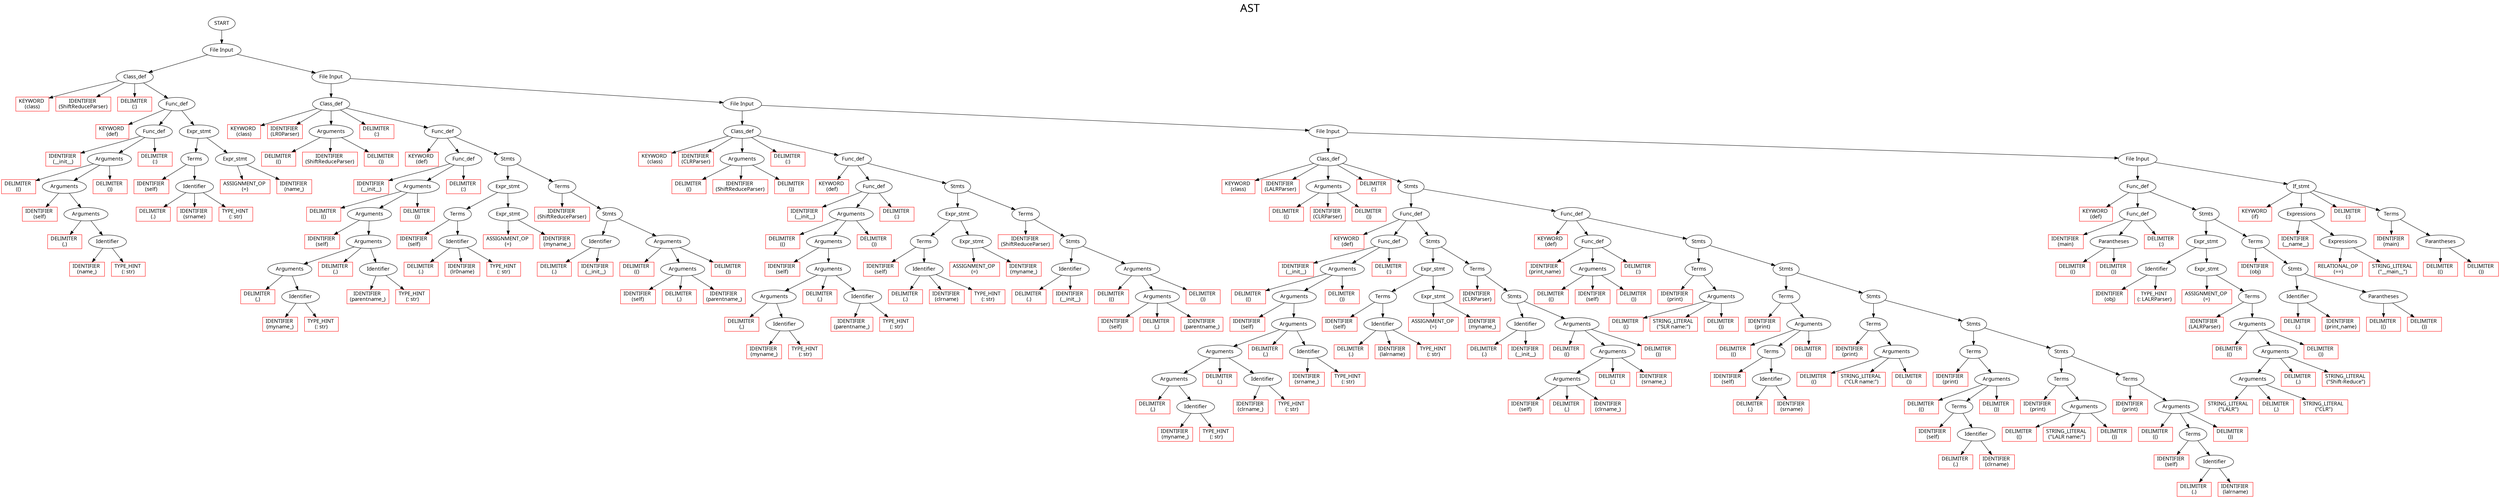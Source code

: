 digraph G{

label     = "AST"
fontname  = "Cascadia code"
fontsize  = 30
labelloc  = t

node   [ fontname="Cascadia code" ]
	725		[ style = solid label = "START"  ];
	725 -> 724
	724		[ style = solid label = "File Input"  ];
	724 -> 49
	49		[ style = solid label = "Class_def"  ];
	49 -> 0
	0		[ style = solid label = "KEYWORD 
(class)" color = red shape = rectangle ];
	49 -> 1
	1		[ style = solid label = "IDENTIFIER 
(ShiftReduceParser)" color = red shape = rectangle ];
	49 -> 2
	2		[ style = solid label = "DELIMITER 
(:)" color = red shape = rectangle ];
	49 -> 48
	48		[ style = solid label = "Func_def"  ];
	48 -> 3
	3		[ style = solid label = "KEYWORD 
(def)" color = red shape = rectangle ];
	48 -> 16
	16		[ style = solid label = "Func_def"  ];
	16 -> 4
	4		[ style = solid label = "IDENTIFIER 
(__init__)" color = red shape = rectangle ];
	16 -> 14
	14		[ style = solid label = "Arguments"  ];
	14 -> 5
	5		[ style = solid label = "DELIMITER 
(()" color = red shape = rectangle ];
	14 -> 13
	13		[ style = solid label = "Arguments"  ];
	13 -> 6
	6		[ style = solid label = "IDENTIFIER 
(self)" color = red shape = rectangle ];
	13 -> 12
	12		[ style = solid label = "Arguments"  ];
	12 -> 7
	7		[ style = solid label = "DELIMITER 
(,)" color = red shape = rectangle ];
	12 -> 10
	10		[ style = solid label = "Identifier"  ];
	10 -> 8
	8		[ style = solid label = "IDENTIFIER 
(name_)" color = red shape = rectangle ];
	10 -> 9
	9		[ style = solid label = "TYPE_HINT 
(: str)" color = red shape = rectangle ];
	14 -> 11
	11		[ style = solid label = "DELIMITER 
())" color = red shape = rectangle ];
	16 -> 15
	15		[ style = solid label = "DELIMITER 
(:)" color = red shape = rectangle ];
	48 -> 46
	46		[ style = solid label = "Expr_stmt"  ];
	46 -> 24
	24		[ style = solid label = "Terms"  ];
	24 -> 17
	17		[ style = solid label = "IDENTIFIER 
(self)" color = red shape = rectangle ];
	24 -> 21
	21		[ style = solid label = "Identifier"  ];
	21 -> 18
	18		[ style = solid label = "DELIMITER 
(.)" color = red shape = rectangle ];
	21 -> 19
	19		[ style = solid label = "IDENTIFIER 
(srname)" color = red shape = rectangle ];
	21 -> 20
	20		[ style = solid label = "TYPE_HINT 
(: str)" color = red shape = rectangle ];
	46 -> 45
	45		[ style = solid label = "Expr_stmt"  ];
	45 -> 22
	22		[ style = solid label = "ASSIGNMENT_OP 
(=)" color = red shape = rectangle ];
	45 -> 34
	34		[ style = solid label = "IDENTIFIER 
(name_)" color = red shape = rectangle ];
	724 -> 723
	723		[ style = solid label = "File Input"  ];
	723 -> 160
	160		[ style = solid label = "Class_def"  ];
	160 -> 50
	50		[ style = solid label = "KEYWORD 
(class)" color = red shape = rectangle ];
	160 -> 51
	51		[ style = solid label = "IDENTIFIER 
(LR0Parser)" color = red shape = rectangle ];
	160 -> 64
	64		[ style = solid label = "Arguments"  ];
	64 -> 52
	52		[ style = solid label = "DELIMITER 
(()" color = red shape = rectangle ];
	64 -> 53
	53		[ style = solid label = "IDENTIFIER 
(ShiftReduceParser)" color = red shape = rectangle ];
	64 -> 54
	54		[ style = solid label = "DELIMITER 
())" color = red shape = rectangle ];
	160 -> 65
	65		[ style = solid label = "DELIMITER 
(:)" color = red shape = rectangle ];
	160 -> 159
	159		[ style = solid label = "Func_def"  ];
	159 -> 66
	66		[ style = solid label = "KEYWORD 
(def)" color = red shape = rectangle ];
	159 -> 84
	84		[ style = solid label = "Func_def"  ];
	84 -> 67
	67		[ style = solid label = "IDENTIFIER 
(__init__)" color = red shape = rectangle ];
	84 -> 82
	82		[ style = solid label = "Arguments"  ];
	82 -> 68
	68		[ style = solid label = "DELIMITER 
(()" color = red shape = rectangle ];
	82 -> 81
	81		[ style = solid label = "Arguments"  ];
	81 -> 69
	69		[ style = solid label = "IDENTIFIER 
(self)" color = red shape = rectangle ];
	81 -> 80
	80		[ style = solid label = "Arguments"  ];
	80 -> 75
	75		[ style = solid label = "Arguments"  ];
	75 -> 70
	70		[ style = solid label = "DELIMITER 
(,)" color = red shape = rectangle ];
	75 -> 73
	73		[ style = solid label = "Identifier"  ];
	73 -> 71
	71		[ style = solid label = "IDENTIFIER 
(myname_)" color = red shape = rectangle ];
	73 -> 72
	72		[ style = solid label = "TYPE_HINT 
(: str)" color = red shape = rectangle ];
	80 -> 74
	74		[ style = solid label = "DELIMITER 
(,)" color = red shape = rectangle ];
	80 -> 78
	78		[ style = solid label = "Identifier"  ];
	78 -> 76
	76		[ style = solid label = "IDENTIFIER 
(parentname_)" color = red shape = rectangle ];
	78 -> 77
	77		[ style = solid label = "TYPE_HINT 
(: str)" color = red shape = rectangle ];
	82 -> 79
	79		[ style = solid label = "DELIMITER 
())" color = red shape = rectangle ];
	84 -> 83
	83		[ style = solid label = "DELIMITER 
(:)" color = red shape = rectangle ];
	159 -> 158
	158		[ style = solid label = "Stmts"  ];
	158 -> 114
	114		[ style = solid label = "Expr_stmt"  ];
	114 -> 92
	92		[ style = solid label = "Terms"  ];
	92 -> 85
	85		[ style = solid label = "IDENTIFIER 
(self)" color = red shape = rectangle ];
	92 -> 89
	89		[ style = solid label = "Identifier"  ];
	89 -> 86
	86		[ style = solid label = "DELIMITER 
(.)" color = red shape = rectangle ];
	89 -> 87
	87		[ style = solid label = "IDENTIFIER 
(lr0name)" color = red shape = rectangle ];
	89 -> 88
	88		[ style = solid label = "TYPE_HINT 
(: str)" color = red shape = rectangle ];
	114 -> 113
	113		[ style = solid label = "Expr_stmt"  ];
	113 -> 90
	90		[ style = solid label = "ASSIGNMENT_OP 
(=)" color = red shape = rectangle ];
	113 -> 102
	102		[ style = solid label = "IDENTIFIER 
(myname_)" color = red shape = rectangle ];
	158 -> 147
	147		[ style = solid label = "Terms"  ];
	147 -> 116
	116		[ style = solid label = "IDENTIFIER 
(ShiftReduceParser)" color = red shape = rectangle ];
	147 -> 146
	146		[ style = solid label = "Stmts"  ];
	146 -> 120
	120		[ style = solid label = "Identifier"  ];
	120 -> 117
	117		[ style = solid label = "DELIMITER 
(.)" color = red shape = rectangle ];
	120 -> 118
	118		[ style = solid label = "IDENTIFIER 
(__init__)" color = red shape = rectangle ];
	146 -> 144
	144		[ style = solid label = "Arguments"  ];
	144 -> 119
	119		[ style = solid label = "DELIMITER 
(()" color = red shape = rectangle ];
	144 -> 143
	143		[ style = solid label = "Arguments"  ];
	143 -> 121
	121		[ style = solid label = "IDENTIFIER 
(self)" color = red shape = rectangle ];
	143 -> 122
	122		[ style = solid label = "DELIMITER 
(,)" color = red shape = rectangle ];
	143 -> 132
	132		[ style = solid label = "IDENTIFIER 
(parentname_)" color = red shape = rectangle ];
	144 -> 133
	133		[ style = solid label = "DELIMITER 
())" color = red shape = rectangle ];
	723 -> 722
	722		[ style = solid label = "File Input"  ];
	722 -> 271
	271		[ style = solid label = "Class_def"  ];
	271 -> 161
	161		[ style = solid label = "KEYWORD 
(class)" color = red shape = rectangle ];
	271 -> 162
	162		[ style = solid label = "IDENTIFIER 
(CLRParser)" color = red shape = rectangle ];
	271 -> 175
	175		[ style = solid label = "Arguments"  ];
	175 -> 163
	163		[ style = solid label = "DELIMITER 
(()" color = red shape = rectangle ];
	175 -> 164
	164		[ style = solid label = "IDENTIFIER 
(ShiftReduceParser)" color = red shape = rectangle ];
	175 -> 165
	165		[ style = solid label = "DELIMITER 
())" color = red shape = rectangle ];
	271 -> 176
	176		[ style = solid label = "DELIMITER 
(:)" color = red shape = rectangle ];
	271 -> 270
	270		[ style = solid label = "Func_def"  ];
	270 -> 177
	177		[ style = solid label = "KEYWORD 
(def)" color = red shape = rectangle ];
	270 -> 195
	195		[ style = solid label = "Func_def"  ];
	195 -> 178
	178		[ style = solid label = "IDENTIFIER 
(__init__)" color = red shape = rectangle ];
	195 -> 193
	193		[ style = solid label = "Arguments"  ];
	193 -> 179
	179		[ style = solid label = "DELIMITER 
(()" color = red shape = rectangle ];
	193 -> 192
	192		[ style = solid label = "Arguments"  ];
	192 -> 180
	180		[ style = solid label = "IDENTIFIER 
(self)" color = red shape = rectangle ];
	192 -> 191
	191		[ style = solid label = "Arguments"  ];
	191 -> 186
	186		[ style = solid label = "Arguments"  ];
	186 -> 181
	181		[ style = solid label = "DELIMITER 
(,)" color = red shape = rectangle ];
	186 -> 184
	184		[ style = solid label = "Identifier"  ];
	184 -> 182
	182		[ style = solid label = "IDENTIFIER 
(myname_)" color = red shape = rectangle ];
	184 -> 183
	183		[ style = solid label = "TYPE_HINT 
(: str)" color = red shape = rectangle ];
	191 -> 185
	185		[ style = solid label = "DELIMITER 
(,)" color = red shape = rectangle ];
	191 -> 189
	189		[ style = solid label = "Identifier"  ];
	189 -> 187
	187		[ style = solid label = "IDENTIFIER 
(parentname_)" color = red shape = rectangle ];
	189 -> 188
	188		[ style = solid label = "TYPE_HINT 
(: str)" color = red shape = rectangle ];
	193 -> 190
	190		[ style = solid label = "DELIMITER 
())" color = red shape = rectangle ];
	195 -> 194
	194		[ style = solid label = "DELIMITER 
(:)" color = red shape = rectangle ];
	270 -> 269
	269		[ style = solid label = "Stmts"  ];
	269 -> 225
	225		[ style = solid label = "Expr_stmt"  ];
	225 -> 203
	203		[ style = solid label = "Terms"  ];
	203 -> 196
	196		[ style = solid label = "IDENTIFIER 
(self)" color = red shape = rectangle ];
	203 -> 200
	200		[ style = solid label = "Identifier"  ];
	200 -> 197
	197		[ style = solid label = "DELIMITER 
(.)" color = red shape = rectangle ];
	200 -> 198
	198		[ style = solid label = "IDENTIFIER 
(clrname)" color = red shape = rectangle ];
	200 -> 199
	199		[ style = solid label = "TYPE_HINT 
(: str)" color = red shape = rectangle ];
	225 -> 224
	224		[ style = solid label = "Expr_stmt"  ];
	224 -> 201
	201		[ style = solid label = "ASSIGNMENT_OP 
(=)" color = red shape = rectangle ];
	224 -> 213
	213		[ style = solid label = "IDENTIFIER 
(myname_)" color = red shape = rectangle ];
	269 -> 258
	258		[ style = solid label = "Terms"  ];
	258 -> 227
	227		[ style = solid label = "IDENTIFIER 
(ShiftReduceParser)" color = red shape = rectangle ];
	258 -> 257
	257		[ style = solid label = "Stmts"  ];
	257 -> 231
	231		[ style = solid label = "Identifier"  ];
	231 -> 228
	228		[ style = solid label = "DELIMITER 
(.)" color = red shape = rectangle ];
	231 -> 229
	229		[ style = solid label = "IDENTIFIER 
(__init__)" color = red shape = rectangle ];
	257 -> 255
	255		[ style = solid label = "Arguments"  ];
	255 -> 230
	230		[ style = solid label = "DELIMITER 
(()" color = red shape = rectangle ];
	255 -> 254
	254		[ style = solid label = "Arguments"  ];
	254 -> 232
	232		[ style = solid label = "IDENTIFIER 
(self)" color = red shape = rectangle ];
	254 -> 233
	233		[ style = solid label = "DELIMITER 
(,)" color = red shape = rectangle ];
	254 -> 243
	243		[ style = solid label = "IDENTIFIER 
(parentname_)" color = red shape = rectangle ];
	255 -> 244
	244		[ style = solid label = "DELIMITER 
())" color = red shape = rectangle ];
	722 -> 721
	721		[ style = solid label = "File Input"  ];
	721 -> 583
	583		[ style = solid label = "Class_def"  ];
	583 -> 272
	272		[ style = solid label = "KEYWORD 
(class)" color = red shape = rectangle ];
	583 -> 273
	273		[ style = solid label = "IDENTIFIER 
(LALRParser)" color = red shape = rectangle ];
	583 -> 286
	286		[ style = solid label = "Arguments"  ];
	286 -> 274
	274		[ style = solid label = "DELIMITER 
(()" color = red shape = rectangle ];
	286 -> 275
	275		[ style = solid label = "IDENTIFIER 
(CLRParser)" color = red shape = rectangle ];
	286 -> 276
	276		[ style = solid label = "DELIMITER 
())" color = red shape = rectangle ];
	583 -> 287
	287		[ style = solid label = "DELIMITER 
(:)" color = red shape = rectangle ];
	583 -> 582
	582		[ style = solid label = "Stmts"  ];
	582 -> 398
	398		[ style = solid label = "Func_def"  ];
	398 -> 288
	288		[ style = solid label = "KEYWORD 
(def)" color = red shape = rectangle ];
	398 -> 311
	311		[ style = solid label = "Func_def"  ];
	311 -> 289
	289		[ style = solid label = "IDENTIFIER 
(__init__)" color = red shape = rectangle ];
	311 -> 309
	309		[ style = solid label = "Arguments"  ];
	309 -> 290
	290		[ style = solid label = "DELIMITER 
(()" color = red shape = rectangle ];
	309 -> 308
	308		[ style = solid label = "Arguments"  ];
	308 -> 291
	291		[ style = solid label = "IDENTIFIER 
(self)" color = red shape = rectangle ];
	308 -> 307
	307		[ style = solid label = "Arguments"  ];
	307 -> 302
	302		[ style = solid label = "Arguments"  ];
	302 -> 297
	297		[ style = solid label = "Arguments"  ];
	297 -> 292
	292		[ style = solid label = "DELIMITER 
(,)" color = red shape = rectangle ];
	297 -> 295
	295		[ style = solid label = "Identifier"  ];
	295 -> 293
	293		[ style = solid label = "IDENTIFIER 
(myname_)" color = red shape = rectangle ];
	295 -> 294
	294		[ style = solid label = "TYPE_HINT 
(: str)" color = red shape = rectangle ];
	302 -> 296
	296		[ style = solid label = "DELIMITER 
(,)" color = red shape = rectangle ];
	302 -> 300
	300		[ style = solid label = "Identifier"  ];
	300 -> 298
	298		[ style = solid label = "IDENTIFIER 
(clrname_)" color = red shape = rectangle ];
	300 -> 299
	299		[ style = solid label = "TYPE_HINT 
(: str)" color = red shape = rectangle ];
	307 -> 301
	301		[ style = solid label = "DELIMITER 
(,)" color = red shape = rectangle ];
	307 -> 305
	305		[ style = solid label = "Identifier"  ];
	305 -> 303
	303		[ style = solid label = "IDENTIFIER 
(srname_)" color = red shape = rectangle ];
	305 -> 304
	304		[ style = solid label = "TYPE_HINT 
(: str)" color = red shape = rectangle ];
	309 -> 306
	306		[ style = solid label = "DELIMITER 
())" color = red shape = rectangle ];
	311 -> 310
	310		[ style = solid label = "DELIMITER 
(:)" color = red shape = rectangle ];
	398 -> 397
	397		[ style = solid label = "Stmts"  ];
	397 -> 341
	341		[ style = solid label = "Expr_stmt"  ];
	341 -> 319
	319		[ style = solid label = "Terms"  ];
	319 -> 312
	312		[ style = solid label = "IDENTIFIER 
(self)" color = red shape = rectangle ];
	319 -> 316
	316		[ style = solid label = "Identifier"  ];
	316 -> 313
	313		[ style = solid label = "DELIMITER 
(.)" color = red shape = rectangle ];
	316 -> 314
	314		[ style = solid label = "IDENTIFIER 
(lalrname)" color = red shape = rectangle ];
	316 -> 315
	315		[ style = solid label = "TYPE_HINT 
(: str)" color = red shape = rectangle ];
	341 -> 340
	340		[ style = solid label = "Expr_stmt"  ];
	340 -> 317
	317		[ style = solid label = "ASSIGNMENT_OP 
(=)" color = red shape = rectangle ];
	340 -> 329
	329		[ style = solid label = "IDENTIFIER 
(myname_)" color = red shape = rectangle ];
	397 -> 386
	386		[ style = solid label = "Terms"  ];
	386 -> 343
	343		[ style = solid label = "IDENTIFIER 
(CLRParser)" color = red shape = rectangle ];
	386 -> 385
	385		[ style = solid label = "Stmts"  ];
	385 -> 347
	347		[ style = solid label = "Identifier"  ];
	347 -> 344
	344		[ style = solid label = "DELIMITER 
(.)" color = red shape = rectangle ];
	347 -> 345
	345		[ style = solid label = "IDENTIFIER 
(__init__)" color = red shape = rectangle ];
	385 -> 383
	383		[ style = solid label = "Arguments"  ];
	383 -> 346
	346		[ style = solid label = "DELIMITER 
(()" color = red shape = rectangle ];
	383 -> 382
	382		[ style = solid label = "Arguments"  ];
	382 -> 370
	370		[ style = solid label = "Arguments"  ];
	370 -> 348
	348		[ style = solid label = "IDENTIFIER 
(self)" color = red shape = rectangle ];
	370 -> 349
	349		[ style = solid label = "DELIMITER 
(,)" color = red shape = rectangle ];
	370 -> 359
	359		[ style = solid label = "IDENTIFIER 
(clrname_)" color = red shape = rectangle ];
	382 -> 360
	360		[ style = solid label = "DELIMITER 
(,)" color = red shape = rectangle ];
	382 -> 371
	371		[ style = solid label = "IDENTIFIER 
(srname_)" color = red shape = rectangle ];
	383 -> 372
	372		[ style = solid label = "DELIMITER 
())" color = red shape = rectangle ];
	582 -> 581
	581		[ style = solid label = "Func_def"  ];
	581 -> 399
	399		[ style = solid label = "KEYWORD 
(def)" color = red shape = rectangle ];
	581 -> 407
	407		[ style = solid label = "Func_def"  ];
	407 -> 400
	400		[ style = solid label = "IDENTIFIER 
(print_name)" color = red shape = rectangle ];
	407 -> 405
	405		[ style = solid label = "Arguments"  ];
	405 -> 401
	401		[ style = solid label = "DELIMITER 
(()" color = red shape = rectangle ];
	405 -> 402
	402		[ style = solid label = "IDENTIFIER 
(self)" color = red shape = rectangle ];
	405 -> 403
	403		[ style = solid label = "DELIMITER 
())" color = red shape = rectangle ];
	407 -> 406
	406		[ style = solid label = "DELIMITER 
(:)" color = red shape = rectangle ];
	581 -> 580
	580		[ style = solid label = "Stmts"  ];
	580 -> 423
	423		[ style = solid label = "Terms"  ];
	423 -> 408
	408		[ style = solid label = "IDENTIFIER 
(print)" color = red shape = rectangle ];
	423 -> 421
	421		[ style = solid label = "Arguments"  ];
	421 -> 409
	409		[ style = solid label = "DELIMITER 
(()" color = red shape = rectangle ];
	421 -> 410
	410		[ style = solid label = "STRING_LITERAL 
(\"SLR name:\")" color = red shape = rectangle ];
	421 -> 411
	411		[ style = solid label = "DELIMITER 
())" color = red shape = rectangle ];
	580 -> 579
	579		[ style = solid label = "Stmts"  ];
	579 -> 453
	453		[ style = solid label = "Terms"  ];
	453 -> 434
	434		[ style = solid label = "IDENTIFIER 
(print)" color = red shape = rectangle ];
	453 -> 451
	451		[ style = solid label = "Arguments"  ];
	451 -> 435
	435		[ style = solid label = "DELIMITER 
(()" color = red shape = rectangle ];
	451 -> 442
	442		[ style = solid label = "Terms"  ];
	442 -> 436
	436		[ style = solid label = "IDENTIFIER 
(self)" color = red shape = rectangle ];
	442 -> 440
	440		[ style = solid label = "Identifier"  ];
	440 -> 437
	437		[ style = solid label = "DELIMITER 
(.)" color = red shape = rectangle ];
	440 -> 438
	438		[ style = solid label = "IDENTIFIER 
(srname)" color = red shape = rectangle ];
	451 -> 439
	439		[ style = solid label = "DELIMITER 
())" color = red shape = rectangle ];
	579 -> 578
	578		[ style = solid label = "Stmts"  ];
	578 -> 479
	479		[ style = solid label = "Terms"  ];
	479 -> 464
	464		[ style = solid label = "IDENTIFIER 
(print)" color = red shape = rectangle ];
	479 -> 477
	477		[ style = solid label = "Arguments"  ];
	477 -> 465
	465		[ style = solid label = "DELIMITER 
(()" color = red shape = rectangle ];
	477 -> 466
	466		[ style = solid label = "STRING_LITERAL 
(\"CLR name:\")" color = red shape = rectangle ];
	477 -> 467
	467		[ style = solid label = "DELIMITER 
())" color = red shape = rectangle ];
	578 -> 577
	577		[ style = solid label = "Stmts"  ];
	577 -> 509
	509		[ style = solid label = "Terms"  ];
	509 -> 490
	490		[ style = solid label = "IDENTIFIER 
(print)" color = red shape = rectangle ];
	509 -> 507
	507		[ style = solid label = "Arguments"  ];
	507 -> 491
	491		[ style = solid label = "DELIMITER 
(()" color = red shape = rectangle ];
	507 -> 498
	498		[ style = solid label = "Terms"  ];
	498 -> 492
	492		[ style = solid label = "IDENTIFIER 
(self)" color = red shape = rectangle ];
	498 -> 496
	496		[ style = solid label = "Identifier"  ];
	496 -> 493
	493		[ style = solid label = "DELIMITER 
(.)" color = red shape = rectangle ];
	496 -> 494
	494		[ style = solid label = "IDENTIFIER 
(clrname)" color = red shape = rectangle ];
	507 -> 495
	495		[ style = solid label = "DELIMITER 
())" color = red shape = rectangle ];
	577 -> 576
	576		[ style = solid label = "Stmts"  ];
	576 -> 535
	535		[ style = solid label = "Terms"  ];
	535 -> 520
	520		[ style = solid label = "IDENTIFIER 
(print)" color = red shape = rectangle ];
	535 -> 533
	533		[ style = solid label = "Arguments"  ];
	533 -> 521
	521		[ style = solid label = "DELIMITER 
(()" color = red shape = rectangle ];
	533 -> 522
	522		[ style = solid label = "STRING_LITERAL 
(\"LALR name:\")" color = red shape = rectangle ];
	533 -> 523
	523		[ style = solid label = "DELIMITER 
())" color = red shape = rectangle ];
	576 -> 565
	565		[ style = solid label = "Terms"  ];
	565 -> 546
	546		[ style = solid label = "IDENTIFIER 
(print)" color = red shape = rectangle ];
	565 -> 563
	563		[ style = solid label = "Arguments"  ];
	563 -> 547
	547		[ style = solid label = "DELIMITER 
(()" color = red shape = rectangle ];
	563 -> 554
	554		[ style = solid label = "Terms"  ];
	554 -> 548
	548		[ style = solid label = "IDENTIFIER 
(self)" color = red shape = rectangle ];
	554 -> 552
	552		[ style = solid label = "Identifier"  ];
	552 -> 549
	549		[ style = solid label = "DELIMITER 
(.)" color = red shape = rectangle ];
	552 -> 550
	550		[ style = solid label = "IDENTIFIER 
(lalrname)" color = red shape = rectangle ];
	563 -> 551
	551		[ style = solid label = "DELIMITER 
())" color = red shape = rectangle ];
	721 -> 720
	720		[ style = solid label = "File Input"  ];
	720 -> 678
	678		[ style = solid label = "Func_def"  ];
	678 -> 584
	584		[ style = solid label = "KEYWORD 
(def)" color = red shape = rectangle ];
	678 -> 590
	590		[ style = solid label = "Func_def"  ];
	590 -> 585
	585		[ style = solid label = "IDENTIFIER 
(main)" color = red shape = rectangle ];
	590 -> 588
	588		[ style = solid label = "Parantheses"  ];
	588 -> 586
	586		[ style = solid label = "DELIMITER 
(()" color = red shape = rectangle ];
	588 -> 587
	587		[ style = solid label = "DELIMITER 
())" color = red shape = rectangle ];
	590 -> 589
	589		[ style = solid label = "DELIMITER 
(:)" color = red shape = rectangle ];
	678 -> 677
	677		[ style = solid label = "Stmts"  ];
	677 -> 655
	655		[ style = solid label = "Expr_stmt"  ];
	655 -> 593
	593		[ style = solid label = "Identifier"  ];
	593 -> 591
	591		[ style = solid label = "IDENTIFIER 
(obj)" color = red shape = rectangle ];
	593 -> 592
	592		[ style = solid label = "TYPE_HINT 
(: LALRParser)" color = red shape = rectangle ];
	655 -> 654
	654		[ style = solid label = "Expr_stmt"  ];
	654 -> 594
	594		[ style = solid label = "ASSIGNMENT_OP 
(=)" color = red shape = rectangle ];
	654 -> 644
	644		[ style = solid label = "Terms"  ];
	644 -> 605
	605		[ style = solid label = "IDENTIFIER 
(LALRParser)" color = red shape = rectangle ];
	644 -> 642
	642		[ style = solid label = "Arguments"  ];
	642 -> 606
	606		[ style = solid label = "DELIMITER 
(()" color = red shape = rectangle ];
	642 -> 641
	641		[ style = solid label = "Arguments"  ];
	641 -> 629
	629		[ style = solid label = "Arguments"  ];
	629 -> 607
	607		[ style = solid label = "STRING_LITERAL 
(\"LALR\")" color = red shape = rectangle ];
	629 -> 608
	608		[ style = solid label = "DELIMITER 
(,)" color = red shape = rectangle ];
	629 -> 618
	618		[ style = solid label = "STRING_LITERAL 
(\"CLR\")" color = red shape = rectangle ];
	641 -> 619
	619		[ style = solid label = "DELIMITER 
(,)" color = red shape = rectangle ];
	641 -> 630
	630		[ style = solid label = "STRING_LITERAL 
(\"Shift-Reduce\")" color = red shape = rectangle ];
	642 -> 631
	631		[ style = solid label = "DELIMITER 
())" color = red shape = rectangle ];
	677 -> 666
	666		[ style = solid label = "Terms"  ];
	666 -> 657
	657		[ style = solid label = "IDENTIFIER 
(obj)" color = red shape = rectangle ];
	666 -> 665
	665		[ style = solid label = "Stmts"  ];
	665 -> 661
	661		[ style = solid label = "Identifier"  ];
	661 -> 658
	658		[ style = solid label = "DELIMITER 
(.)" color = red shape = rectangle ];
	661 -> 659
	659		[ style = solid label = "IDENTIFIER 
(print_name)" color = red shape = rectangle ];
	665 -> 663
	663		[ style = solid label = "Parantheses"  ];
	663 -> 660
	660		[ style = solid label = "DELIMITER 
(()" color = red shape = rectangle ];
	663 -> 662
	662		[ style = solid label = "DELIMITER 
())" color = red shape = rectangle ];
	720 -> 718
	718		[ style = solid label = "If_stmt"  ];
	718 -> 679
	679		[ style = solid label = "KEYWORD 
(if)" color = red shape = rectangle ];
	718 -> 699
	699		[ style = solid label = "Expressions"  ];
	699 -> 680
	680		[ style = solid label = "IDENTIFIER 
(__name__)" color = red shape = rectangle ];
	699 -> 698
	698		[ style = solid label = "Expressions"  ];
	698 -> 681
	681		[ style = solid label = "RELATIONAL_OP 
(==)" color = red shape = rectangle ];
	698 -> 689
	689		[ style = solid label = "STRING_LITERAL 
(\"__main__\")" color = red shape = rectangle ];
	718 -> 690
	690		[ style = solid label = "DELIMITER 
(:)" color = red shape = rectangle ];
	718 -> 707
	707		[ style = solid label = "Terms"  ];
	707 -> 702
	702		[ style = solid label = "IDENTIFIER 
(main)" color = red shape = rectangle ];
	707 -> 705
	705		[ style = solid label = "Parantheses"  ];
	705 -> 703
	703		[ style = solid label = "DELIMITER 
(()" color = red shape = rectangle ];
	705 -> 704
	704		[ style = solid label = "DELIMITER 
())" color = red shape = rectangle ];
}